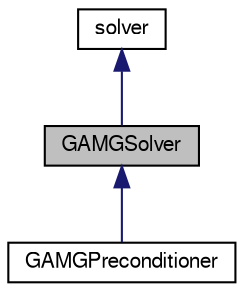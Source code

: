 digraph "GAMGSolver"
{
  bgcolor="transparent";
  edge [fontname="FreeSans",fontsize="10",labelfontname="FreeSans",labelfontsize="10"];
  node [fontname="FreeSans",fontsize="10",shape=record];
  Node0 [label="GAMGSolver",height=0.2,width=0.4,color="black", fillcolor="grey75", style="filled", fontcolor="black"];
  Node1 -> Node0 [dir="back",color="midnightblue",fontsize="10",style="solid",fontname="FreeSans"];
  Node1 [label="solver",height=0.2,width=0.4,color="black",URL="$a26886.html",tooltip="Abstract base-class for lduMatrix solvers. "];
  Node0 -> Node2 [dir="back",color="midnightblue",fontsize="10",style="solid",fontname="FreeSans"];
  Node2 [label="GAMGPreconditioner",height=0.2,width=0.4,color="black",URL="$a26914.html",tooltip="Geometric agglomerated algebraic multigrid preconditioner. "];
}
